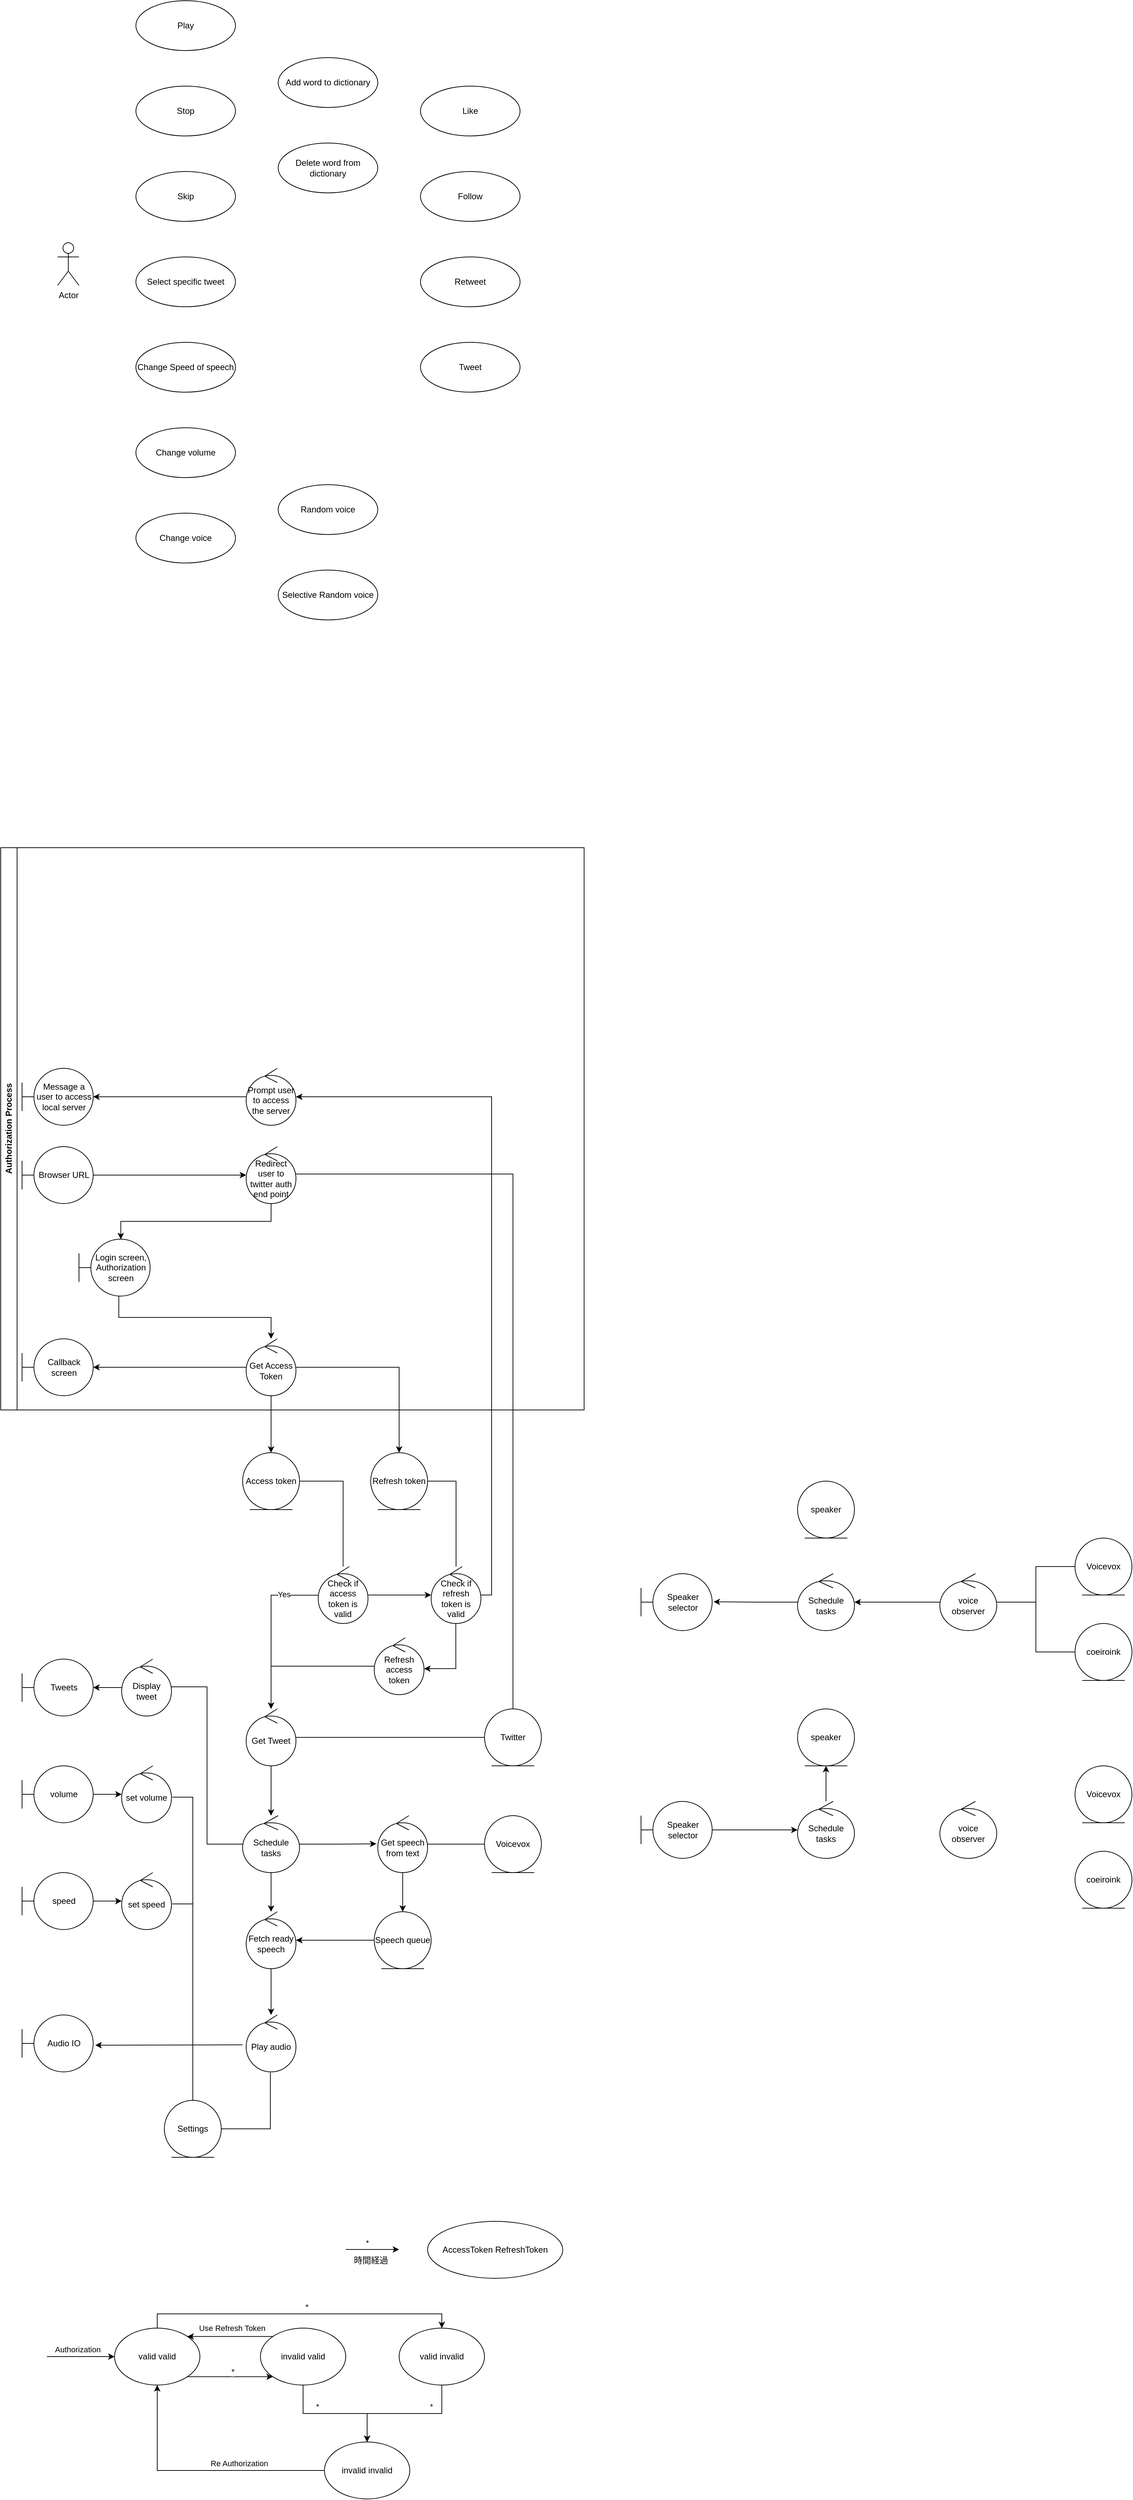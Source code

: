 <mxfile version="20.7.4" type="device"><diagram id="3N9dwglq0aPfwWLf2Ooz" name="Page-1"><mxGraphModel dx="1154" dy="3049" grid="1" gridSize="10" guides="1" tooltips="1" connect="1" arrows="1" fold="1" page="1" pageScale="1" pageWidth="850" pageHeight="1100" math="0" shadow="0"><root><mxCell id="0"/><mxCell id="1" parent="0"/><mxCell id="0fzMqD_CuxH86jNh-6Se-41" style="edgeStyle=orthogonalEdgeStyle;rounded=0;orthogonalLoop=1;jettySize=auto;html=1;endArrow=classic;endFill=1;" parent="1" source="0fzMqD_CuxH86jNh-6Se-1" target="0fzMqD_CuxH86jNh-6Se-35" edge="1"><mxGeometry relative="1" as="geometry"/></mxCell><mxCell id="0fzMqD_CuxH86jNh-6Se-1" value="volume" style="shape=umlBoundary;whiteSpace=wrap;html=1;" parent="1" vertex="1"><mxGeometry x="40" y="480" width="100" height="80" as="geometry"/></mxCell><mxCell id="0fzMqD_CuxH86jNh-6Se-42" style="edgeStyle=orthogonalEdgeStyle;rounded=0;orthogonalLoop=1;jettySize=auto;html=1;endArrow=classic;endFill=1;" parent="1" source="0fzMqD_CuxH86jNh-6Se-2" target="0fzMqD_CuxH86jNh-6Se-36" edge="1"><mxGeometry relative="1" as="geometry"/></mxCell><mxCell id="0fzMqD_CuxH86jNh-6Se-2" value="speed" style="shape=umlBoundary;whiteSpace=wrap;html=1;" parent="1" vertex="1"><mxGeometry x="40" y="630" width="100" height="80" as="geometry"/></mxCell><mxCell id="0fzMqD_CuxH86jNh-6Se-3" value="Tweets" style="shape=umlBoundary;whiteSpace=wrap;html=1;" parent="1" vertex="1"><mxGeometry x="40" y="330" width="100" height="80" as="geometry"/></mxCell><mxCell id="0fzMqD_CuxH86jNh-6Se-9" style="edgeStyle=orthogonalEdgeStyle;rounded=0;orthogonalLoop=1;jettySize=auto;html=1;entryX=0.5;entryY=0;entryDx=0;entryDy=0;" parent="1" source="0fzMqD_CuxH86jNh-6Se-4" target="0fzMqD_CuxH86jNh-6Se-5" edge="1"><mxGeometry relative="1" as="geometry"/></mxCell><mxCell id="0fzMqD_CuxH86jNh-6Se-24" style="edgeStyle=orthogonalEdgeStyle;rounded=0;orthogonalLoop=1;jettySize=auto;html=1;entryX=0;entryY=0.5;entryDx=0;entryDy=0;endArrow=none;endFill=0;" parent="1" source="0fzMqD_CuxH86jNh-6Se-4" target="0fzMqD_CuxH86jNh-6Se-23" edge="1"><mxGeometry relative="1" as="geometry"/></mxCell><mxCell id="0fzMqD_CuxH86jNh-6Se-4" value="Get Tweet" style="ellipse;shape=umlControl;whiteSpace=wrap;html=1;" parent="1" vertex="1"><mxGeometry x="355" y="400" width="70" height="80" as="geometry"/></mxCell><mxCell id="0fzMqD_CuxH86jNh-6Se-10" style="edgeStyle=orthogonalEdgeStyle;rounded=0;orthogonalLoop=1;jettySize=auto;html=1;" parent="1" source="0fzMqD_CuxH86jNh-6Se-5" target="0fzMqD_CuxH86jNh-6Se-8" edge="1"><mxGeometry relative="1" as="geometry"/></mxCell><mxCell id="0fzMqD_CuxH86jNh-6Se-34" style="edgeStyle=orthogonalEdgeStyle;rounded=0;orthogonalLoop=1;jettySize=auto;html=1;endArrow=none;endFill=0;entryX=1;entryY=0.488;entryDx=0;entryDy=0;entryPerimeter=0;" parent="1" source="0fzMqD_CuxH86jNh-6Se-5" target="0fzMqD_CuxH86jNh-6Se-32" edge="1"><mxGeometry relative="1" as="geometry"/></mxCell><mxCell id="0fzMqD_CuxH86jNh-6Se-5" value="Schedule tasks" style="ellipse;shape=umlControl;whiteSpace=wrap;html=1;fontFamily=Helvetica;fontSize=12;fontColor=default;align=center;strokeColor=default;fillColor=default;" parent="1" vertex="1"><mxGeometry x="350" y="550" width="80" height="80" as="geometry"/></mxCell><mxCell id="0fzMqD_CuxH86jNh-6Se-19" style="edgeStyle=orthogonalEdgeStyle;rounded=0;orthogonalLoop=1;jettySize=auto;html=1;" parent="1" source="0fzMqD_CuxH86jNh-6Se-7" target="0fzMqD_CuxH86jNh-6Se-17" edge="1"><mxGeometry relative="1" as="geometry"/></mxCell><mxCell id="0fzMqD_CuxH86jNh-6Se-26" style="edgeStyle=orthogonalEdgeStyle;rounded=0;orthogonalLoop=1;jettySize=auto;html=1;entryX=0;entryY=0.5;entryDx=0;entryDy=0;endArrow=none;endFill=0;" parent="1" source="0fzMqD_CuxH86jNh-6Se-7" target="0fzMqD_CuxH86jNh-6Se-25" edge="1"><mxGeometry relative="1" as="geometry"/></mxCell><mxCell id="0fzMqD_CuxH86jNh-6Se-7" value="Get speech from text" style="ellipse;shape=umlControl;whiteSpace=wrap;html=1;" parent="1" vertex="1"><mxGeometry x="540" y="550" width="70" height="80" as="geometry"/></mxCell><mxCell id="0fzMqD_CuxH86jNh-6Se-16" style="edgeStyle=orthogonalEdgeStyle;rounded=0;orthogonalLoop=1;jettySize=auto;html=1;entryX=-0.029;entryY=0.494;entryDx=0;entryDy=0;entryPerimeter=0;exitX=1;exitY=0.5;exitDx=0;exitDy=0;" parent="1" source="0fzMqD_CuxH86jNh-6Se-5" target="0fzMqD_CuxH86jNh-6Se-7" edge="1"><mxGeometry relative="1" as="geometry"/></mxCell><mxCell id="0fzMqD_CuxH86jNh-6Se-29" style="edgeStyle=orthogonalEdgeStyle;rounded=0;orthogonalLoop=1;jettySize=auto;html=1;endArrow=classic;endFill=1;" parent="1" source="0fzMqD_CuxH86jNh-6Se-8" target="0fzMqD_CuxH86jNh-6Se-13" edge="1"><mxGeometry relative="1" as="geometry"/></mxCell><mxCell id="0fzMqD_CuxH86jNh-6Se-8" value="Fetch ready speech" style="ellipse;shape=umlControl;whiteSpace=wrap;html=1;" parent="1" vertex="1"><mxGeometry x="355" y="685" width="70" height="80" as="geometry"/></mxCell><mxCell id="0fzMqD_CuxH86jNh-6Se-28" style="edgeStyle=orthogonalEdgeStyle;rounded=0;orthogonalLoop=1;jettySize=auto;html=1;entryX=1.03;entryY=0.531;entryDx=0;entryDy=0;entryPerimeter=0;endArrow=classic;endFill=1;" parent="1" target="0fzMqD_CuxH86jNh-6Se-27" edge="1"><mxGeometry relative="1" as="geometry"><mxPoint x="350" y="872" as="sourcePoint"/></mxGeometry></mxCell><mxCell id="0fzMqD_CuxH86jNh-6Se-13" value="Play audio" style="ellipse;shape=umlControl;whiteSpace=wrap;html=1;" parent="1" vertex="1"><mxGeometry x="355" y="830" width="70" height="80" as="geometry"/></mxCell><mxCell id="0fzMqD_CuxH86jNh-6Se-18" value="" style="edgeStyle=orthogonalEdgeStyle;rounded=0;orthogonalLoop=1;jettySize=auto;html=1;" parent="1" source="0fzMqD_CuxH86jNh-6Se-17" target="0fzMqD_CuxH86jNh-6Se-8" edge="1"><mxGeometry relative="1" as="geometry"/></mxCell><mxCell id="0fzMqD_CuxH86jNh-6Se-17" value="Speech queue" style="ellipse;shape=umlEntity;whiteSpace=wrap;html=1;" parent="1" vertex="1"><mxGeometry x="535" y="685" width="80" height="80" as="geometry"/></mxCell><mxCell id="Jq5LMjVUWosJVbD8p3DX-3" style="edgeStyle=orthogonalEdgeStyle;rounded=0;orthogonalLoop=1;jettySize=auto;html=1;entryX=0.99;entryY=0.481;entryDx=0;entryDy=0;entryPerimeter=0;endArrow=none;endFill=0;" parent="1" source="0fzMqD_CuxH86jNh-6Se-23" target="0fzMqD_CuxH86jNh-6Se-56" edge="1"><mxGeometry relative="1" as="geometry"><Array as="points"><mxPoint x="730" y="-351"/></Array></mxGeometry></mxCell><mxCell id="0fzMqD_CuxH86jNh-6Se-23" value="Twitter" style="ellipse;shape=umlEntity;whiteSpace=wrap;html=1;" parent="1" vertex="1"><mxGeometry x="690" y="400" width="80" height="80" as="geometry"/></mxCell><mxCell id="0fzMqD_CuxH86jNh-6Se-25" value="Voicevox" style="ellipse;shape=umlEntity;whiteSpace=wrap;html=1;" parent="1" vertex="1"><mxGeometry x="690" y="550" width="80" height="80" as="geometry"/></mxCell><mxCell id="0fzMqD_CuxH86jNh-6Se-27" value="Audio IO" style="shape=umlBoundary;whiteSpace=wrap;html=1;" parent="1" vertex="1"><mxGeometry x="40" y="830" width="100" height="80" as="geometry"/></mxCell><mxCell id="0fzMqD_CuxH86jNh-6Se-33" style="edgeStyle=orthogonalEdgeStyle;rounded=0;orthogonalLoop=1;jettySize=auto;html=1;endArrow=classic;endFill=1;" parent="1" source="0fzMqD_CuxH86jNh-6Se-32" target="0fzMqD_CuxH86jNh-6Se-3" edge="1"><mxGeometry relative="1" as="geometry"/></mxCell><mxCell id="0fzMqD_CuxH86jNh-6Se-32" value="Display tweet" style="ellipse;shape=umlControl;whiteSpace=wrap;html=1;" parent="1" vertex="1"><mxGeometry x="180" y="330" width="70" height="80" as="geometry"/></mxCell><mxCell id="0fzMqD_CuxH86jNh-6Se-35" value="set volume" style="ellipse;shape=umlControl;whiteSpace=wrap;html=1;" parent="1" vertex="1"><mxGeometry x="180" y="480" width="70" height="80" as="geometry"/></mxCell><mxCell id="0fzMqD_CuxH86jNh-6Se-36" value="set speed" style="ellipse;shape=umlControl;whiteSpace=wrap;html=1;" parent="1" vertex="1"><mxGeometry x="180" y="630" width="70" height="80" as="geometry"/></mxCell><mxCell id="0fzMqD_CuxH86jNh-6Se-38" style="edgeStyle=orthogonalEdgeStyle;rounded=0;orthogonalLoop=1;jettySize=auto;html=1;entryX=1.014;entryY=0.55;entryDx=0;entryDy=0;entryPerimeter=0;endArrow=none;endFill=0;" parent="1" source="0fzMqD_CuxH86jNh-6Se-37" target="0fzMqD_CuxH86jNh-6Se-36" edge="1"><mxGeometry relative="1" as="geometry"/></mxCell><mxCell id="0fzMqD_CuxH86jNh-6Se-39" style="edgeStyle=orthogonalEdgeStyle;rounded=0;orthogonalLoop=1;jettySize=auto;html=1;entryX=1.014;entryY=0.55;entryDx=0;entryDy=0;entryPerimeter=0;endArrow=none;endFill=0;" parent="1" source="0fzMqD_CuxH86jNh-6Se-37" target="0fzMqD_CuxH86jNh-6Se-35" edge="1"><mxGeometry relative="1" as="geometry"/></mxCell><mxCell id="0fzMqD_CuxH86jNh-6Se-40" style="edgeStyle=orthogonalEdgeStyle;rounded=0;orthogonalLoop=1;jettySize=auto;html=1;entryX=0.486;entryY=1.013;entryDx=0;entryDy=0;entryPerimeter=0;endArrow=none;endFill=0;" parent="1" source="0fzMqD_CuxH86jNh-6Se-37" target="0fzMqD_CuxH86jNh-6Se-13" edge="1"><mxGeometry relative="1" as="geometry"/></mxCell><mxCell id="0fzMqD_CuxH86jNh-6Se-37" value="Settings" style="ellipse;shape=umlEntity;whiteSpace=wrap;html=1;" parent="1" vertex="1"><mxGeometry x="240" y="950" width="80" height="80" as="geometry"/></mxCell><mxCell id="0fzMqD_CuxH86jNh-6Se-51" style="edgeStyle=orthogonalEdgeStyle;rounded=0;orthogonalLoop=1;jettySize=auto;html=1;endArrow=classic;endFill=1;exitX=0.56;exitY=1;exitDx=0;exitDy=0;exitPerimeter=0;" parent="1" source="0fzMqD_CuxH86jNh-6Se-43" target="0fzMqD_CuxH86jNh-6Se-50" edge="1"><mxGeometry relative="1" as="geometry"/></mxCell><mxCell id="0fzMqD_CuxH86jNh-6Se-48" style="edgeStyle=orthogonalEdgeStyle;rounded=0;orthogonalLoop=1;jettySize=auto;html=1;endArrow=classic;endFill=1;" parent="1" source="0fzMqD_CuxH86jNh-6Se-44" edge="1"><mxGeometry relative="1" as="geometry"><mxPoint x="140" y="-460" as="targetPoint"/></mxGeometry></mxCell><mxCell id="0fzMqD_CuxH86jNh-6Se-44" value="Prompt user to access the server" style="ellipse;shape=umlControl;whiteSpace=wrap;html=1;" parent="1" vertex="1"><mxGeometry x="355" y="-500" width="70" height="80" as="geometry"/></mxCell><mxCell id="0fzMqD_CuxH86jNh-6Se-64" style="edgeStyle=orthogonalEdgeStyle;rounded=0;orthogonalLoop=1;jettySize=auto;html=1;endArrow=none;endFill=0;" parent="1" source="0fzMqD_CuxH86jNh-6Se-45" target="0fzMqD_CuxH86jNh-6Se-59" edge="1"><mxGeometry relative="1" as="geometry"/></mxCell><mxCell id="Jq5LMjVUWosJVbD8p3DX-4" style="edgeStyle=orthogonalEdgeStyle;rounded=0;orthogonalLoop=1;jettySize=auto;html=1;endArrow=classic;endFill=1;exitX=-0.004;exitY=0.503;exitDx=0;exitDy=0;exitPerimeter=0;" parent="1" source="0fzMqD_CuxH86jNh-6Se-59" target="0fzMqD_CuxH86jNh-6Se-4" edge="1"><mxGeometry relative="1" as="geometry"/></mxCell><mxCell id="6GeIs0nnTQTMXlXCkxDQ-1" value="Yes" style="edgeLabel;html=1;align=center;verticalAlign=middle;resizable=0;points=[];" parent="Jq5LMjVUWosJVbD8p3DX-4" vertex="1" connectable="0"><mxGeometry x="-0.574" y="-1" relative="1" as="geometry"><mxPoint as="offset"/></mxGeometry></mxCell><mxCell id="0fzMqD_CuxH86jNh-6Se-45" value="Access token" style="ellipse;shape=umlEntity;whiteSpace=wrap;html=1;" parent="1" vertex="1"><mxGeometry x="350" y="40" width="80" height="80" as="geometry"/></mxCell><mxCell id="0fzMqD_CuxH86jNh-6Se-47" value="Callback screen" style="shape=umlBoundary;whiteSpace=wrap;html=1;" parent="1" vertex="1"><mxGeometry x="40" y="-120" width="100" height="80" as="geometry"/></mxCell><mxCell id="0fzMqD_CuxH86jNh-6Se-61" style="edgeStyle=orthogonalEdgeStyle;rounded=0;orthogonalLoop=1;jettySize=auto;html=1;entryX=0.5;entryY=0;entryDx=0;entryDy=0;endArrow=classic;endFill=1;" parent="1" source="0fzMqD_CuxH86jNh-6Se-50" target="0fzMqD_CuxH86jNh-6Se-45" edge="1"><mxGeometry relative="1" as="geometry"/></mxCell><mxCell id="0fzMqD_CuxH86jNh-6Se-62" style="edgeStyle=orthogonalEdgeStyle;rounded=0;orthogonalLoop=1;jettySize=auto;html=1;endArrow=classic;endFill=1;" parent="1" source="0fzMqD_CuxH86jNh-6Se-50" target="0fzMqD_CuxH86jNh-6Se-47" edge="1"><mxGeometry relative="1" as="geometry"/></mxCell><mxCell id="0fzMqD_CuxH86jNh-6Se-71" style="edgeStyle=orthogonalEdgeStyle;rounded=0;orthogonalLoop=1;jettySize=auto;html=1;endArrow=classic;endFill=1;" parent="1" source="0fzMqD_CuxH86jNh-6Se-50" target="0fzMqD_CuxH86jNh-6Se-63" edge="1"><mxGeometry relative="1" as="geometry"/></mxCell><mxCell id="0fzMqD_CuxH86jNh-6Se-50" value="Get Access Token" style="ellipse;shape=umlControl;whiteSpace=wrap;html=1;" parent="1" vertex="1"><mxGeometry x="355" y="-120" width="70" height="80" as="geometry"/></mxCell><mxCell id="0fzMqD_CuxH86jNh-6Se-53" value="Message a user to access local server" style="shape=umlBoundary;whiteSpace=wrap;html=1;" parent="1" vertex="1"><mxGeometry x="40" y="-500" width="100" height="80" as="geometry"/></mxCell><mxCell id="0fzMqD_CuxH86jNh-6Se-57" style="edgeStyle=orthogonalEdgeStyle;rounded=0;orthogonalLoop=1;jettySize=auto;html=1;endArrow=classic;endFill=1;" parent="1" source="0fzMqD_CuxH86jNh-6Se-55" target="0fzMqD_CuxH86jNh-6Se-56" edge="1"><mxGeometry relative="1" as="geometry"/></mxCell><mxCell id="0fzMqD_CuxH86jNh-6Se-55" value="Browser URL" style="shape=umlBoundary;whiteSpace=wrap;html=1;" parent="1" vertex="1"><mxGeometry x="40" y="-390" width="100" height="80" as="geometry"/></mxCell><mxCell id="0fzMqD_CuxH86jNh-6Se-58" style="edgeStyle=orthogonalEdgeStyle;rounded=0;orthogonalLoop=1;jettySize=auto;html=1;entryX=0.588;entryY=0.003;entryDx=0;entryDy=0;entryPerimeter=0;endArrow=classic;endFill=1;exitX=0.5;exitY=1.006;exitDx=0;exitDy=0;exitPerimeter=0;" parent="1" source="0fzMqD_CuxH86jNh-6Se-56" target="0fzMqD_CuxH86jNh-6Se-43" edge="1"><mxGeometry relative="1" as="geometry"/></mxCell><mxCell id="0fzMqD_CuxH86jNh-6Se-56" value="Redirect user to twitter auth end point" style="ellipse;shape=umlControl;whiteSpace=wrap;html=1;" parent="1" vertex="1"><mxGeometry x="355" y="-390" width="70" height="80" as="geometry"/></mxCell><mxCell id="0fzMqD_CuxH86jNh-6Se-66" style="edgeStyle=orthogonalEdgeStyle;rounded=0;orthogonalLoop=1;jettySize=auto;html=1;endArrow=classic;endFill=1;" parent="1" source="0fzMqD_CuxH86jNh-6Se-59" target="0fzMqD_CuxH86jNh-6Se-60" edge="1"><mxGeometry relative="1" as="geometry"/></mxCell><mxCell id="0fzMqD_CuxH86jNh-6Se-59" value="Check if access token is valid" style="ellipse;shape=umlControl;whiteSpace=wrap;html=1;" parent="1" vertex="1"><mxGeometry x="456.25" y="200" width="70" height="80" as="geometry"/></mxCell><mxCell id="0fzMqD_CuxH86jNh-6Se-68" style="edgeStyle=orthogonalEdgeStyle;rounded=0;orthogonalLoop=1;jettySize=auto;html=1;endArrow=classic;endFill=1;exitX=0.975;exitY=0.515;exitDx=0;exitDy=0;exitPerimeter=0;" parent="1" source="0fzMqD_CuxH86jNh-6Se-60" target="0fzMqD_CuxH86jNh-6Se-44" edge="1"><mxGeometry relative="1" as="geometry"><Array as="points"><mxPoint x="683" y="240"/><mxPoint x="700" y="240"/><mxPoint x="700" y="-460"/></Array></mxGeometry></mxCell><mxCell id="6GeIs0nnTQTMXlXCkxDQ-4" style="edgeStyle=orthogonalEdgeStyle;rounded=0;orthogonalLoop=1;jettySize=auto;html=1;entryX=1.001;entryY=0.543;entryDx=0;entryDy=0;entryPerimeter=0;endArrow=classic;endFill=1;exitX=0.495;exitY=0.998;exitDx=0;exitDy=0;exitPerimeter=0;" parent="1" source="0fzMqD_CuxH86jNh-6Se-60" target="6GeIs0nnTQTMXlXCkxDQ-3" edge="1"><mxGeometry relative="1" as="geometry"/></mxCell><mxCell id="0fzMqD_CuxH86jNh-6Se-60" value="Check if refresh token is valid" style="ellipse;shape=umlControl;whiteSpace=wrap;html=1;" parent="1" vertex="1"><mxGeometry x="615" y="200" width="70" height="80" as="geometry"/></mxCell><mxCell id="0fzMqD_CuxH86jNh-6Se-65" style="edgeStyle=orthogonalEdgeStyle;rounded=0;orthogonalLoop=1;jettySize=auto;html=1;endArrow=none;endFill=0;" parent="1" source="0fzMqD_CuxH86jNh-6Se-63" target="0fzMqD_CuxH86jNh-6Se-60" edge="1"><mxGeometry relative="1" as="geometry"/></mxCell><mxCell id="0fzMqD_CuxH86jNh-6Se-63" value="Refresh token" style="ellipse;shape=umlEntity;whiteSpace=wrap;html=1;" parent="1" vertex="1"><mxGeometry x="530" y="40" width="80" height="80" as="geometry"/></mxCell><mxCell id="0fzMqD_CuxH86jNh-6Se-70" value="Authorization Process" style="swimlane;horizontal=0;whiteSpace=wrap;html=1;" parent="1" vertex="1"><mxGeometry x="10" y="-810" width="820" height="790" as="geometry"/></mxCell><mxCell id="0fzMqD_CuxH86jNh-6Se-43" value="Login screen, Authorization screen" style="shape=umlBoundary;whiteSpace=wrap;html=1;" parent="0fzMqD_CuxH86jNh-6Se-70" vertex="1"><mxGeometry x="110" y="550" width="100" height="80" as="geometry"/></mxCell><mxCell id="6GeIs0nnTQTMXlXCkxDQ-5" style="edgeStyle=orthogonalEdgeStyle;rounded=0;orthogonalLoop=1;jettySize=auto;html=1;endArrow=classic;endFill=1;" parent="1" source="6GeIs0nnTQTMXlXCkxDQ-3" target="0fzMqD_CuxH86jNh-6Se-4" edge="1"><mxGeometry relative="1" as="geometry"/></mxCell><mxCell id="6GeIs0nnTQTMXlXCkxDQ-3" value="Refresh access token" style="ellipse;shape=umlControl;whiteSpace=wrap;html=1;" parent="1" vertex="1"><mxGeometry x="535" y="300" width="70" height="80" as="geometry"/></mxCell><mxCell id="UPPJ8_SV0zQy1IIuK1XO-21" value="" style="edgeStyle=orthogonalEdgeStyle;rounded=0;orthogonalLoop=1;jettySize=auto;html=1;exitX=1;exitY=1;exitDx=0;exitDy=0;entryX=0;entryY=1;entryDx=0;entryDy=0;" parent="1" source="UPPJ8_SV0zQy1IIuK1XO-19" target="UPPJ8_SV0zQy1IIuK1XO-20" edge="1"><mxGeometry relative="1" as="geometry"/></mxCell><mxCell id="UPPJ8_SV0zQy1IIuK1XO-33" value="*" style="edgeLabel;html=1;align=center;verticalAlign=middle;resizable=0;points=[];" parent="UPPJ8_SV0zQy1IIuK1XO-21" vertex="1" connectable="0"><mxGeometry y="-3" relative="1" as="geometry"><mxPoint x="3" y="-11" as="offset"/></mxGeometry></mxCell><mxCell id="UPPJ8_SV0zQy1IIuK1XO-29" style="edgeStyle=orthogonalEdgeStyle;rounded=0;orthogonalLoop=1;jettySize=auto;html=1;entryX=0.5;entryY=0;entryDx=0;entryDy=0;exitX=0.5;exitY=0;exitDx=0;exitDy=0;" parent="1" source="UPPJ8_SV0zQy1IIuK1XO-19" target="UPPJ8_SV0zQy1IIuK1XO-22" edge="1"><mxGeometry relative="1" as="geometry"/></mxCell><mxCell id="UPPJ8_SV0zQy1IIuK1XO-36" value="*" style="edgeLabel;html=1;align=center;verticalAlign=middle;resizable=0;points=[];" parent="UPPJ8_SV0zQy1IIuK1XO-29" vertex="1" connectable="0"><mxGeometry x="0.159" y="-4" relative="1" as="geometry"><mxPoint x="-25" y="-14" as="offset"/></mxGeometry></mxCell><mxCell id="UPPJ8_SV0zQy1IIuK1XO-19" value="valid valid" style="ellipse;whiteSpace=wrap;html=1;strokeColor=default;" parent="1" vertex="1"><mxGeometry x="170" y="1270" width="120" height="80" as="geometry"/></mxCell><mxCell id="UPPJ8_SV0zQy1IIuK1XO-26" value="" style="edgeStyle=orthogonalEdgeStyle;rounded=0;orthogonalLoop=1;jettySize=auto;html=1;" parent="1" source="UPPJ8_SV0zQy1IIuK1XO-20" target="UPPJ8_SV0zQy1IIuK1XO-25" edge="1"><mxGeometry relative="1" as="geometry"/></mxCell><mxCell id="UPPJ8_SV0zQy1IIuK1XO-35" value="*" style="edgeLabel;html=1;align=center;verticalAlign=middle;resizable=0;points=[];" parent="UPPJ8_SV0zQy1IIuK1XO-26" vertex="1" connectable="0"><mxGeometry x="0.071" y="-3" relative="1" as="geometry"><mxPoint x="-31" y="-13" as="offset"/></mxGeometry></mxCell><mxCell id="UPPJ8_SV0zQy1IIuK1XO-32" style="edgeStyle=orthogonalEdgeStyle;rounded=0;orthogonalLoop=1;jettySize=auto;html=1;entryX=1;entryY=0;entryDx=0;entryDy=0;exitX=0;exitY=0;exitDx=0;exitDy=0;" parent="1" source="UPPJ8_SV0zQy1IIuK1XO-20" target="UPPJ8_SV0zQy1IIuK1XO-19" edge="1"><mxGeometry relative="1" as="geometry"><mxPoint x="425" y="1300" as="sourcePoint"/><Array as="points"><mxPoint x="375" y="1282"/><mxPoint x="375" y="1282"/></Array></mxGeometry></mxCell><mxCell id="UPPJ8_SV0zQy1IIuK1XO-38" value="Use Refresh Token" style="edgeLabel;html=1;align=center;verticalAlign=middle;resizable=0;points=[];" parent="UPPJ8_SV0zQy1IIuK1XO-32" vertex="1" connectable="0"><mxGeometry x="-0.223" y="-5" relative="1" as="geometry"><mxPoint x="-11" y="-7" as="offset"/></mxGeometry></mxCell><mxCell id="UPPJ8_SV0zQy1IIuK1XO-20" value="invalid valid" style="ellipse;whiteSpace=wrap;html=1;strokeColor=default;" parent="1" vertex="1"><mxGeometry x="375" y="1270" width="120" height="80" as="geometry"/></mxCell><mxCell id="UPPJ8_SV0zQy1IIuK1XO-27" style="edgeStyle=orthogonalEdgeStyle;rounded=0;orthogonalLoop=1;jettySize=auto;html=1;" parent="1" source="UPPJ8_SV0zQy1IIuK1XO-22" target="UPPJ8_SV0zQy1IIuK1XO-25" edge="1"><mxGeometry relative="1" as="geometry"/></mxCell><mxCell id="UPPJ8_SV0zQy1IIuK1XO-37" value="*" style="edgeLabel;html=1;align=center;verticalAlign=middle;resizable=0;points=[];" parent="UPPJ8_SV0zQy1IIuK1XO-27" vertex="1" connectable="0"><mxGeometry x="-0.005" y="3" relative="1" as="geometry"><mxPoint x="37" y="-13" as="offset"/></mxGeometry></mxCell><mxCell id="UPPJ8_SV0zQy1IIuK1XO-22" value="valid invalid" style="ellipse;whiteSpace=wrap;html=1;strokeColor=default;" parent="1" vertex="1"><mxGeometry x="570" y="1270" width="120" height="80" as="geometry"/></mxCell><mxCell id="UPPJ8_SV0zQy1IIuK1XO-28" style="edgeStyle=orthogonalEdgeStyle;rounded=0;orthogonalLoop=1;jettySize=auto;html=1;" parent="1" source="UPPJ8_SV0zQy1IIuK1XO-25" target="UPPJ8_SV0zQy1IIuK1XO-19" edge="1"><mxGeometry relative="1" as="geometry"/></mxCell><mxCell id="UPPJ8_SV0zQy1IIuK1XO-39" value="Re Authorization" style="edgeLabel;html=1;align=center;verticalAlign=middle;resizable=0;points=[];" parent="UPPJ8_SV0zQy1IIuK1XO-28" vertex="1" connectable="0"><mxGeometry x="-0.341" y="-3" relative="1" as="geometry"><mxPoint x="-3" y="-7" as="offset"/></mxGeometry></mxCell><mxCell id="UPPJ8_SV0zQy1IIuK1XO-25" value="invalid invalid" style="ellipse;whiteSpace=wrap;html=1;strokeColor=default;" parent="1" vertex="1"><mxGeometry x="465" y="1430" width="120" height="80" as="geometry"/></mxCell><mxCell id="UPPJ8_SV0zQy1IIuK1XO-40" value="" style="endArrow=classic;html=1;rounded=0;entryX=0;entryY=0.5;entryDx=0;entryDy=0;" parent="1" target="UPPJ8_SV0zQy1IIuK1XO-19" edge="1"><mxGeometry width="50" height="50" relative="1" as="geometry"><mxPoint x="75" y="1310" as="sourcePoint"/><mxPoint x="125" y="1290" as="targetPoint"/></mxGeometry></mxCell><mxCell id="UPPJ8_SV0zQy1IIuK1XO-41" value="Authorization" style="edgeLabel;html=1;align=center;verticalAlign=middle;resizable=0;points=[];" parent="UPPJ8_SV0zQy1IIuK1XO-40" vertex="1" connectable="0"><mxGeometry x="-0.095" y="3" relative="1" as="geometry"><mxPoint y="-7" as="offset"/></mxGeometry></mxCell><mxCell id="UPPJ8_SV0zQy1IIuK1XO-43" value="AccessToken RefreshToken" style="ellipse;whiteSpace=wrap;html=1;strokeColor=default;" parent="1" vertex="1"><mxGeometry x="610" y="1120" width="190" height="80" as="geometry"/></mxCell><mxCell id="UPPJ8_SV0zQy1IIuK1XO-44" value="" style="edgeStyle=orthogonalEdgeStyle;rounded=0;orthogonalLoop=1;jettySize=auto;html=1;" parent="1" edge="1"><mxGeometry relative="1" as="geometry"><mxPoint x="495" y="1159.5" as="sourcePoint"/><mxPoint x="570" y="1159.5" as="targetPoint"/></mxGeometry></mxCell><mxCell id="UPPJ8_SV0zQy1IIuK1XO-45" value="*" style="edgeLabel;html=1;align=center;verticalAlign=middle;resizable=0;points=[];" parent="UPPJ8_SV0zQy1IIuK1XO-44" vertex="1" connectable="0"><mxGeometry x="-0.472" y="2" relative="1" as="geometry"><mxPoint x="10" y="-8" as="offset"/></mxGeometry></mxCell><mxCell id="UPPJ8_SV0zQy1IIuK1XO-46" value="時間経過" style="text;html=1;align=center;verticalAlign=middle;resizable=0;points=[];autosize=1;strokeColor=none;fillColor=none;" parent="1" vertex="1"><mxGeometry x="495" y="1160" width="70" height="30" as="geometry"/></mxCell><mxCell id="eGdsI6H2xwGClG5B0NFw-1" value="Actor" style="shape=umlActor;verticalLabelPosition=bottom;verticalAlign=top;html=1;" parent="1" vertex="1"><mxGeometry x="90" y="-1660" width="30" height="60" as="geometry"/></mxCell><mxCell id="eGdsI6H2xwGClG5B0NFw-2" value="Play" style="ellipse;whiteSpace=wrap;html=1;" parent="1" vertex="1"><mxGeometry x="200" y="-2000" width="140" height="70" as="geometry"/></mxCell><mxCell id="eGdsI6H2xwGClG5B0NFw-3" value="Stop" style="ellipse;whiteSpace=wrap;html=1;" parent="1" vertex="1"><mxGeometry x="200" y="-1880" width="140" height="70" as="geometry"/></mxCell><mxCell id="eGdsI6H2xwGClG5B0NFw-4" value="Skip" style="ellipse;whiteSpace=wrap;html=1;" parent="1" vertex="1"><mxGeometry x="200" y="-1760" width="140" height="70" as="geometry"/></mxCell><mxCell id="eGdsI6H2xwGClG5B0NFw-5" value="Select specific tweet" style="ellipse;whiteSpace=wrap;html=1;" parent="1" vertex="1"><mxGeometry x="200" y="-1640" width="140" height="70" as="geometry"/></mxCell><mxCell id="eGdsI6H2xwGClG5B0NFw-6" value="Change Speed of speech" style="ellipse;whiteSpace=wrap;html=1;" parent="1" vertex="1"><mxGeometry x="200" y="-1520" width="140" height="70" as="geometry"/></mxCell><mxCell id="eGdsI6H2xwGClG5B0NFw-7" value="Change volume" style="ellipse;whiteSpace=wrap;html=1;" parent="1" vertex="1"><mxGeometry x="200" y="-1400" width="140" height="70" as="geometry"/></mxCell><mxCell id="eGdsI6H2xwGClG5B0NFw-8" value="Add word to dictionary" style="ellipse;whiteSpace=wrap;html=1;" parent="1" vertex="1"><mxGeometry x="400" y="-1920" width="140" height="70" as="geometry"/></mxCell><mxCell id="eGdsI6H2xwGClG5B0NFw-9" value="Delete word from dictionary" style="ellipse;whiteSpace=wrap;html=1;" parent="1" vertex="1"><mxGeometry x="400" y="-1800" width="140" height="70" as="geometry"/></mxCell><mxCell id="eGdsI6H2xwGClG5B0NFw-10" value="Like" style="ellipse;whiteSpace=wrap;html=1;" parent="1" vertex="1"><mxGeometry x="600" y="-1880" width="140" height="70" as="geometry"/></mxCell><mxCell id="eGdsI6H2xwGClG5B0NFw-11" value="Follow" style="ellipse;whiteSpace=wrap;html=1;" parent="1" vertex="1"><mxGeometry x="600" y="-1760" width="140" height="70" as="geometry"/></mxCell><mxCell id="eGdsI6H2xwGClG5B0NFw-12" value="Retweet" style="ellipse;whiteSpace=wrap;html=1;" parent="1" vertex="1"><mxGeometry x="600" y="-1640" width="140" height="70" as="geometry"/></mxCell><mxCell id="eGdsI6H2xwGClG5B0NFw-13" value="Tweet" style="ellipse;whiteSpace=wrap;html=1;" parent="1" vertex="1"><mxGeometry x="600" y="-1520" width="140" height="70" as="geometry"/></mxCell><mxCell id="eGdsI6H2xwGClG5B0NFw-14" value="Change voice" style="ellipse;whiteSpace=wrap;html=1;" parent="1" vertex="1"><mxGeometry x="200" y="-1280" width="140" height="70" as="geometry"/></mxCell><mxCell id="eGdsI6H2xwGClG5B0NFw-15" value="Random voice" style="ellipse;whiteSpace=wrap;html=1;" parent="1" vertex="1"><mxGeometry x="400" y="-1320" width="140" height="70" as="geometry"/></mxCell><mxCell id="eGdsI6H2xwGClG5B0NFw-16" value="Selective Random voice" style="ellipse;whiteSpace=wrap;html=1;" parent="1" vertex="1"><mxGeometry x="400" y="-1200" width="140" height="70" as="geometry"/></mxCell><mxCell id="V_WupRqLlDGLMLJjkmwj-1" value="Voicevox" style="ellipse;shape=umlEntity;whiteSpace=wrap;html=1;" vertex="1" parent="1"><mxGeometry x="1520" y="160" width="80" height="80" as="geometry"/></mxCell><mxCell id="V_WupRqLlDGLMLJjkmwj-7" value="" style="edgeStyle=orthogonalEdgeStyle;rounded=0;orthogonalLoop=1;jettySize=auto;html=1;endArrow=none;endFill=0;" edge="1" parent="1" source="V_WupRqLlDGLMLJjkmwj-2" target="V_WupRqLlDGLMLJjkmwj-5"><mxGeometry relative="1" as="geometry"/></mxCell><mxCell id="V_WupRqLlDGLMLJjkmwj-2" value="coeiroink" style="ellipse;shape=umlEntity;whiteSpace=wrap;html=1;" vertex="1" parent="1"><mxGeometry x="1520" y="280" width="80" height="80" as="geometry"/></mxCell><mxCell id="V_WupRqLlDGLMLJjkmwj-13" style="edgeStyle=orthogonalEdgeStyle;rounded=0;orthogonalLoop=1;jettySize=auto;html=1;entryX=1.02;entryY=0.494;entryDx=0;entryDy=0;entryPerimeter=0;endArrow=classic;endFill=1;" edge="1" parent="1" source="V_WupRqLlDGLMLJjkmwj-3" target="V_WupRqLlDGLMLJjkmwj-4"><mxGeometry relative="1" as="geometry"/></mxCell><mxCell id="V_WupRqLlDGLMLJjkmwj-3" value="Schedule tasks" style="ellipse;shape=umlControl;whiteSpace=wrap;html=1;fontFamily=Helvetica;fontSize=12;fontColor=default;align=center;strokeColor=default;fillColor=default;" vertex="1" parent="1"><mxGeometry x="1130" y="210" width="80" height="80" as="geometry"/></mxCell><mxCell id="V_WupRqLlDGLMLJjkmwj-4" value="Speaker selector" style="shape=umlBoundary;whiteSpace=wrap;html=1;" vertex="1" parent="1"><mxGeometry x="910" y="210" width="100" height="80" as="geometry"/></mxCell><mxCell id="V_WupRqLlDGLMLJjkmwj-6" style="edgeStyle=orthogonalEdgeStyle;rounded=0;orthogonalLoop=1;jettySize=auto;html=1;endArrow=none;endFill=0;" edge="1" parent="1" source="V_WupRqLlDGLMLJjkmwj-5" target="V_WupRqLlDGLMLJjkmwj-1"><mxGeometry relative="1" as="geometry"><mxPoint x="1520" y="200" as="targetPoint"/></mxGeometry></mxCell><mxCell id="V_WupRqLlDGLMLJjkmwj-11" style="edgeStyle=orthogonalEdgeStyle;rounded=0;orthogonalLoop=1;jettySize=auto;html=1;endArrow=classic;endFill=1;" edge="1" parent="1" source="V_WupRqLlDGLMLJjkmwj-5"><mxGeometry relative="1" as="geometry"><mxPoint x="1210" y="250" as="targetPoint"/></mxGeometry></mxCell><mxCell id="V_WupRqLlDGLMLJjkmwj-5" value="voice&lt;br&gt;observer" style="ellipse;shape=umlControl;whiteSpace=wrap;html=1;fontFamily=Helvetica;fontSize=12;fontColor=default;align=center;strokeColor=default;fillColor=default;" vertex="1" parent="1"><mxGeometry x="1330" y="210" width="80" height="80" as="geometry"/></mxCell><mxCell id="V_WupRqLlDGLMLJjkmwj-12" value="speaker" style="ellipse;shape=umlEntity;whiteSpace=wrap;html=1;" vertex="1" parent="1"><mxGeometry x="1130" y="80" width="80" height="80" as="geometry"/></mxCell><mxCell id="V_WupRqLlDGLMLJjkmwj-14" value="Voicevox" style="ellipse;shape=umlEntity;whiteSpace=wrap;html=1;" vertex="1" parent="1"><mxGeometry x="1520" y="480" width="80" height="80" as="geometry"/></mxCell><mxCell id="V_WupRqLlDGLMLJjkmwj-16" value="coeiroink" style="ellipse;shape=umlEntity;whiteSpace=wrap;html=1;" vertex="1" parent="1"><mxGeometry x="1520" y="600" width="80" height="80" as="geometry"/></mxCell><mxCell id="V_WupRqLlDGLMLJjkmwj-25" style="edgeStyle=orthogonalEdgeStyle;rounded=0;orthogonalLoop=1;jettySize=auto;html=1;entryX=0.5;entryY=1;entryDx=0;entryDy=0;endArrow=classic;endFill=1;" edge="1" parent="1" source="V_WupRqLlDGLMLJjkmwj-18" target="V_WupRqLlDGLMLJjkmwj-23"><mxGeometry relative="1" as="geometry"/></mxCell><mxCell id="V_WupRqLlDGLMLJjkmwj-18" value="Schedule tasks" style="ellipse;shape=umlControl;whiteSpace=wrap;html=1;fontFamily=Helvetica;fontSize=12;fontColor=default;align=center;strokeColor=default;fillColor=default;" vertex="1" parent="1"><mxGeometry x="1130" y="530" width="80" height="80" as="geometry"/></mxCell><mxCell id="V_WupRqLlDGLMLJjkmwj-24" style="edgeStyle=orthogonalEdgeStyle;rounded=0;orthogonalLoop=1;jettySize=auto;html=1;endArrow=classic;endFill=1;" edge="1" parent="1" source="V_WupRqLlDGLMLJjkmwj-19" target="V_WupRqLlDGLMLJjkmwj-18"><mxGeometry relative="1" as="geometry"/></mxCell><mxCell id="V_WupRqLlDGLMLJjkmwj-19" value="Speaker selector" style="shape=umlBoundary;whiteSpace=wrap;html=1;" vertex="1" parent="1"><mxGeometry x="910" y="530" width="100" height="80" as="geometry"/></mxCell><mxCell id="V_WupRqLlDGLMLJjkmwj-22" value="voice&lt;br&gt;observer" style="ellipse;shape=umlControl;whiteSpace=wrap;html=1;fontFamily=Helvetica;fontSize=12;fontColor=default;align=center;strokeColor=default;fillColor=default;" vertex="1" parent="1"><mxGeometry x="1330" y="530" width="80" height="80" as="geometry"/></mxCell><mxCell id="V_WupRqLlDGLMLJjkmwj-23" value="speaker" style="ellipse;shape=umlEntity;whiteSpace=wrap;html=1;" vertex="1" parent="1"><mxGeometry x="1130" y="400" width="80" height="80" as="geometry"/></mxCell></root></mxGraphModel></diagram></mxfile>